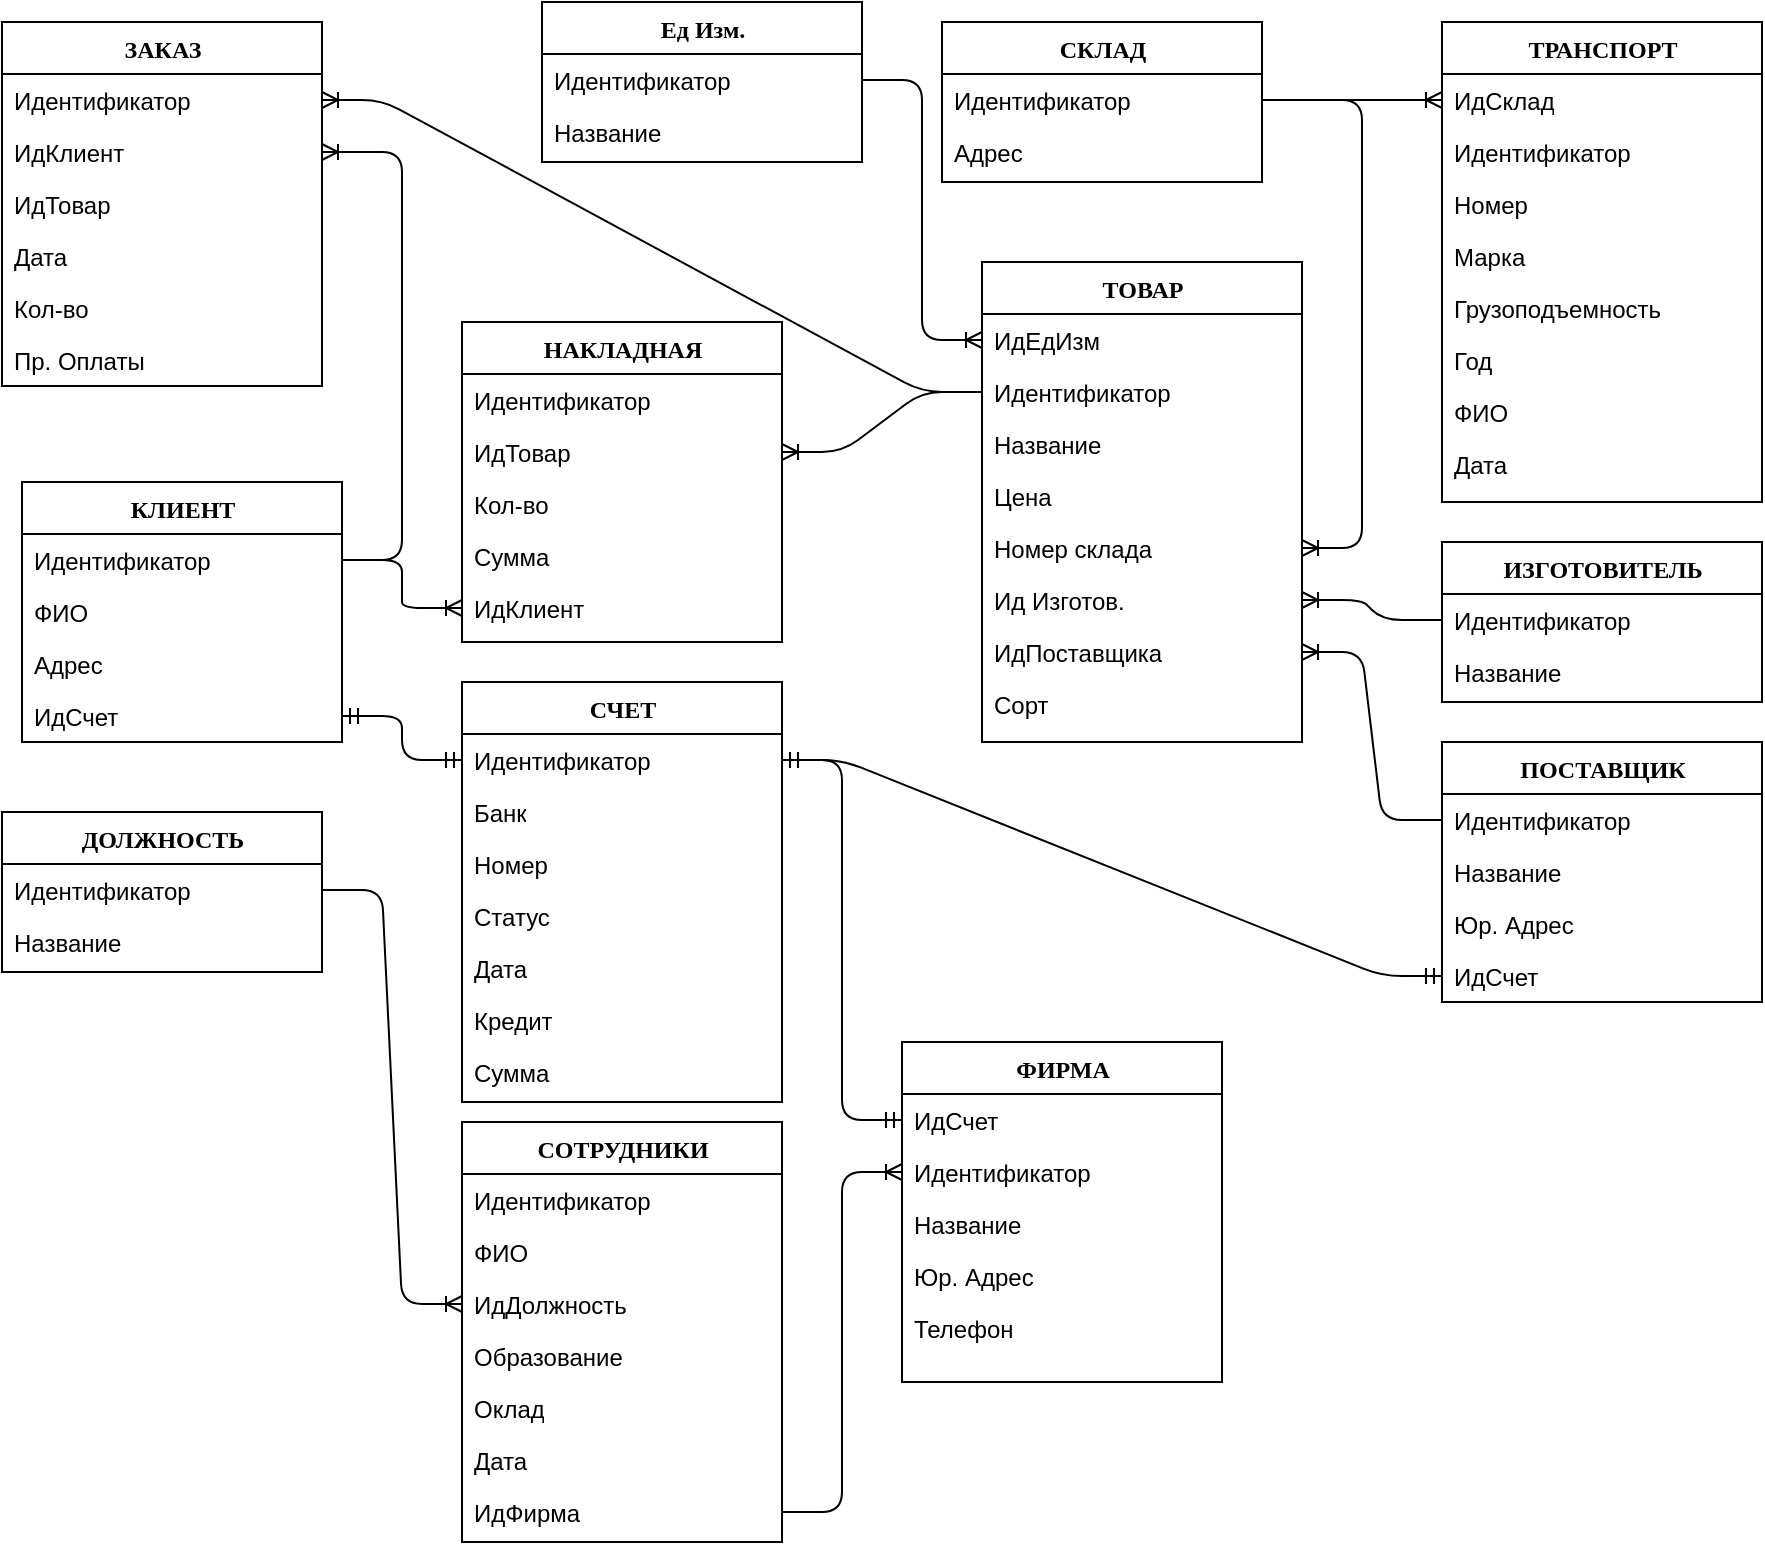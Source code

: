 <mxfile version="14.6.13" type="device"><diagram name="Page-1" id="6133507b-19e7-1e82-6fc7-422aa6c4b21f"><mxGraphModel dx="1086" dy="786" grid="1" gridSize="10" guides="1" tooltips="1" connect="1" arrows="1" fold="1" page="1" pageScale="1" pageWidth="1100" pageHeight="850" background="#ffffff" math="0" shadow="0"><root><mxCell id="0"/><mxCell id="1" parent="0"/><mxCell id="235556782a83e6d0-1" value="ТОВАР" style="swimlane;html=1;fontStyle=1;align=center;verticalAlign=top;childLayout=stackLayout;horizontal=1;startSize=26;horizontalStack=0;resizeParent=1;resizeLast=0;collapsible=1;marginBottom=0;swimlaneFillColor=#ffffff;rounded=0;shadow=0;comic=0;labelBackgroundColor=none;strokeWidth=1;fillColor=none;fontFamily=Verdana;fontSize=12" parent="1" vertex="1"><mxGeometry x="500" y="130" width="160" height="240" as="geometry"/></mxCell><mxCell id="235556782a83e6d0-5" value="ИдЕдИзм" style="text;html=1;strokeColor=none;fillColor=none;align=left;verticalAlign=top;spacingLeft=4;spacingRight=4;whiteSpace=wrap;overflow=hidden;rotatable=0;points=[[0,0.5],[1,0.5]];portConstraint=eastwest;" parent="235556782a83e6d0-1" vertex="1"><mxGeometry y="26" width="160" height="26" as="geometry"/></mxCell><mxCell id="235556782a83e6d0-2" value="Идентификатор" style="text;html=1;strokeColor=none;fillColor=none;align=left;verticalAlign=top;spacingLeft=4;spacingRight=4;whiteSpace=wrap;overflow=hidden;rotatable=0;points=[[0,0.5],[1,0.5]];portConstraint=eastwest;" parent="235556782a83e6d0-1" vertex="1"><mxGeometry y="52" width="160" height="26" as="geometry"/></mxCell><mxCell id="235556782a83e6d0-3" value="Название" style="text;html=1;strokeColor=none;fillColor=none;align=left;verticalAlign=top;spacingLeft=4;spacingRight=4;whiteSpace=wrap;overflow=hidden;rotatable=0;points=[[0,0.5],[1,0.5]];portConstraint=eastwest;" parent="235556782a83e6d0-1" vertex="1"><mxGeometry y="78" width="160" height="26" as="geometry"/></mxCell><mxCell id="qHujbb5-8GmgeVS9YUkr-20" value="Цена" style="text;html=1;strokeColor=none;fillColor=none;align=left;verticalAlign=top;spacingLeft=4;spacingRight=4;whiteSpace=wrap;overflow=hidden;rotatable=0;points=[[0,0.5],[1,0.5]];portConstraint=eastwest;" parent="235556782a83e6d0-1" vertex="1"><mxGeometry y="104" width="160" height="26" as="geometry"/></mxCell><mxCell id="qHujbb5-8GmgeVS9YUkr-17" value="Номер склада&lt;br&gt;" style="text;html=1;strokeColor=none;fillColor=none;align=left;verticalAlign=top;spacingLeft=4;spacingRight=4;whiteSpace=wrap;overflow=hidden;rotatable=0;points=[[0,0.5],[1,0.5]];portConstraint=eastwest;" parent="235556782a83e6d0-1" vertex="1"><mxGeometry y="130" width="160" height="26" as="geometry"/></mxCell><mxCell id="qHujbb5-8GmgeVS9YUkr-18" value="Ид Изготов." style="text;html=1;strokeColor=none;fillColor=none;align=left;verticalAlign=top;spacingLeft=4;spacingRight=4;whiteSpace=wrap;overflow=hidden;rotatable=0;points=[[0,0.5],[1,0.5]];portConstraint=eastwest;" parent="235556782a83e6d0-1" vertex="1"><mxGeometry y="156" width="160" height="26" as="geometry"/></mxCell><mxCell id="qHujbb5-8GmgeVS9YUkr-19" value="ИдПоставщика" style="text;html=1;strokeColor=none;fillColor=none;align=left;verticalAlign=top;spacingLeft=4;spacingRight=4;whiteSpace=wrap;overflow=hidden;rotatable=0;points=[[0,0.5],[1,0.5]];portConstraint=eastwest;" parent="235556782a83e6d0-1" vertex="1"><mxGeometry y="182" width="160" height="26" as="geometry"/></mxCell><mxCell id="qHujbb5-8GmgeVS9YUkr-16" value="Сорт" style="text;html=1;strokeColor=none;fillColor=none;align=left;verticalAlign=top;spacingLeft=4;spacingRight=4;whiteSpace=wrap;overflow=hidden;rotatable=0;points=[[0,0.5],[1,0.5]];portConstraint=eastwest;" parent="235556782a83e6d0-1" vertex="1"><mxGeometry y="208" width="160" height="26" as="geometry"/></mxCell><mxCell id="78961159f06e98e8-17" value="ЗАКАЗ" style="swimlane;html=1;fontStyle=1;align=center;verticalAlign=top;childLayout=stackLayout;horizontal=1;startSize=26;horizontalStack=0;resizeParent=1;resizeLast=0;collapsible=1;marginBottom=0;swimlaneFillColor=#ffffff;rounded=0;shadow=0;comic=0;labelBackgroundColor=none;strokeWidth=1;fillColor=none;fontFamily=Verdana;fontSize=12" parent="1" vertex="1"><mxGeometry x="10" y="10" width="160" height="182" as="geometry"/></mxCell><mxCell id="78961159f06e98e8-23" value="Идентификатор" style="text;html=1;strokeColor=none;fillColor=none;align=left;verticalAlign=top;spacingLeft=4;spacingRight=4;whiteSpace=wrap;overflow=hidden;rotatable=0;points=[[0,0.5],[1,0.5]];portConstraint=eastwest;" parent="78961159f06e98e8-17" vertex="1"><mxGeometry y="26" width="160" height="26" as="geometry"/></mxCell><mxCell id="78961159f06e98e8-24" value="ИдКлиент" style="text;html=1;strokeColor=none;fillColor=none;align=left;verticalAlign=top;spacingLeft=4;spacingRight=4;whiteSpace=wrap;overflow=hidden;rotatable=0;points=[[0,0.5],[1,0.5]];portConstraint=eastwest;" parent="78961159f06e98e8-17" vertex="1"><mxGeometry y="52" width="160" height="26" as="geometry"/></mxCell><mxCell id="qHujbb5-8GmgeVS9YUkr-2" value="ИдТовар" style="text;html=1;strokeColor=none;fillColor=none;align=left;verticalAlign=top;spacingLeft=4;spacingRight=4;whiteSpace=wrap;overflow=hidden;rotatable=0;points=[[0,0.5],[1,0.5]];portConstraint=eastwest;" parent="78961159f06e98e8-17" vertex="1"><mxGeometry y="78" width="160" height="26" as="geometry"/></mxCell><mxCell id="qHujbb5-8GmgeVS9YUkr-6" value="Дата" style="text;html=1;strokeColor=none;fillColor=none;align=left;verticalAlign=top;spacingLeft=4;spacingRight=4;whiteSpace=wrap;overflow=hidden;rotatable=0;points=[[0,0.5],[1,0.5]];portConstraint=eastwest;" parent="78961159f06e98e8-17" vertex="1"><mxGeometry y="104" width="160" height="26" as="geometry"/></mxCell><mxCell id="qHujbb5-8GmgeVS9YUkr-5" value="Кол-во" style="text;html=1;strokeColor=none;fillColor=none;align=left;verticalAlign=top;spacingLeft=4;spacingRight=4;whiteSpace=wrap;overflow=hidden;rotatable=0;points=[[0,0.5],[1,0.5]];portConstraint=eastwest;" parent="78961159f06e98e8-17" vertex="1"><mxGeometry y="130" width="160" height="26" as="geometry"/></mxCell><mxCell id="qHujbb5-8GmgeVS9YUkr-4" value="Пр. Оплаты" style="text;html=1;strokeColor=none;fillColor=none;align=left;verticalAlign=top;spacingLeft=4;spacingRight=4;whiteSpace=wrap;overflow=hidden;rotatable=0;points=[[0,0.5],[1,0.5]];portConstraint=eastwest;" parent="78961159f06e98e8-17" vertex="1"><mxGeometry y="156" width="160" height="26" as="geometry"/></mxCell><mxCell id="78961159f06e98e8-43" value="Ед Изм." style="swimlane;html=1;fontStyle=1;align=center;verticalAlign=top;childLayout=stackLayout;horizontal=1;startSize=26;horizontalStack=0;resizeParent=1;resizeLast=0;collapsible=1;marginBottom=0;swimlaneFillColor=#ffffff;rounded=0;shadow=0;comic=0;labelBackgroundColor=none;strokeWidth=1;fillColor=none;fontFamily=Verdana;fontSize=12" parent="1" vertex="1"><mxGeometry x="280" width="160" height="80" as="geometry"/></mxCell><mxCell id="78961159f06e98e8-44" value="Идентификатор" style="text;html=1;strokeColor=none;fillColor=none;align=left;verticalAlign=top;spacingLeft=4;spacingRight=4;whiteSpace=wrap;overflow=hidden;rotatable=0;points=[[0,0.5],[1,0.5]];portConstraint=eastwest;" parent="78961159f06e98e8-43" vertex="1"><mxGeometry y="26" width="160" height="26" as="geometry"/></mxCell><mxCell id="78961159f06e98e8-45" value="Название&lt;br&gt;" style="text;html=1;strokeColor=none;fillColor=none;align=left;verticalAlign=top;spacingLeft=4;spacingRight=4;whiteSpace=wrap;overflow=hidden;rotatable=0;points=[[0,0.5],[1,0.5]];portConstraint=eastwest;" parent="78961159f06e98e8-43" vertex="1"><mxGeometry y="52" width="160" height="26" as="geometry"/></mxCell><mxCell id="78961159f06e98e8-82" value="ТРАНСПОРТ" style="swimlane;html=1;fontStyle=1;align=center;verticalAlign=top;childLayout=stackLayout;horizontal=1;startSize=26;horizontalStack=0;resizeParent=1;resizeLast=0;collapsible=1;marginBottom=0;swimlaneFillColor=#ffffff;rounded=0;shadow=0;comic=0;labelBackgroundColor=none;strokeWidth=1;fillColor=none;fontFamily=Verdana;fontSize=12" parent="1" vertex="1"><mxGeometry x="730" y="10" width="160" height="240" as="geometry"/></mxCell><mxCell id="qHujbb5-8GmgeVS9YUkr-15" value="ИдСклад" style="text;html=1;strokeColor=none;fillColor=none;align=left;verticalAlign=top;spacingLeft=4;spacingRight=4;whiteSpace=wrap;overflow=hidden;rotatable=0;points=[[0,0.5],[1,0.5]];portConstraint=eastwest;" parent="78961159f06e98e8-82" vertex="1"><mxGeometry y="26" width="160" height="26" as="geometry"/></mxCell><mxCell id="78961159f06e98e8-84" value="Идентификатор" style="text;html=1;strokeColor=none;fillColor=none;align=left;verticalAlign=top;spacingLeft=4;spacingRight=4;whiteSpace=wrap;overflow=hidden;rotatable=0;points=[[0,0.5],[1,0.5]];portConstraint=eastwest;" parent="78961159f06e98e8-82" vertex="1"><mxGeometry y="52" width="160" height="26" as="geometry"/></mxCell><mxCell id="78961159f06e98e8-89" value="Номер" style="text;html=1;strokeColor=none;fillColor=none;align=left;verticalAlign=top;spacingLeft=4;spacingRight=4;whiteSpace=wrap;overflow=hidden;rotatable=0;points=[[0,0.5],[1,0.5]];portConstraint=eastwest;" parent="78961159f06e98e8-82" vertex="1"><mxGeometry y="78" width="160" height="26" as="geometry"/></mxCell><mxCell id="qHujbb5-8GmgeVS9YUkr-10" value="Марка" style="text;html=1;strokeColor=none;fillColor=none;align=left;verticalAlign=top;spacingLeft=4;spacingRight=4;whiteSpace=wrap;overflow=hidden;rotatable=0;points=[[0,0.5],[1,0.5]];portConstraint=eastwest;" parent="78961159f06e98e8-82" vertex="1"><mxGeometry y="104" width="160" height="26" as="geometry"/></mxCell><mxCell id="qHujbb5-8GmgeVS9YUkr-11" value="Грузоподъемность" style="text;html=1;strokeColor=none;fillColor=none;align=left;verticalAlign=top;spacingLeft=4;spacingRight=4;whiteSpace=wrap;overflow=hidden;rotatable=0;points=[[0,0.5],[1,0.5]];portConstraint=eastwest;" parent="78961159f06e98e8-82" vertex="1"><mxGeometry y="130" width="160" height="26" as="geometry"/></mxCell><mxCell id="qHujbb5-8GmgeVS9YUkr-14" value="Год" style="text;html=1;strokeColor=none;fillColor=none;align=left;verticalAlign=top;spacingLeft=4;spacingRight=4;whiteSpace=wrap;overflow=hidden;rotatable=0;points=[[0,0.5],[1,0.5]];portConstraint=eastwest;" parent="78961159f06e98e8-82" vertex="1"><mxGeometry y="156" width="160" height="26" as="geometry"/></mxCell><mxCell id="qHujbb5-8GmgeVS9YUkr-12" value="ФИО" style="text;html=1;strokeColor=none;fillColor=none;align=left;verticalAlign=top;spacingLeft=4;spacingRight=4;whiteSpace=wrap;overflow=hidden;rotatable=0;points=[[0,0.5],[1,0.5]];portConstraint=eastwest;" parent="78961159f06e98e8-82" vertex="1"><mxGeometry y="182" width="160" height="26" as="geometry"/></mxCell><mxCell id="qHujbb5-8GmgeVS9YUkr-13" value="Дата" style="text;html=1;strokeColor=none;fillColor=none;align=left;verticalAlign=top;spacingLeft=4;spacingRight=4;whiteSpace=wrap;overflow=hidden;rotatable=0;points=[[0,0.5],[1,0.5]];portConstraint=eastwest;" parent="78961159f06e98e8-82" vertex="1"><mxGeometry y="208" width="160" height="26" as="geometry"/></mxCell><mxCell id="qHujbb5-8GmgeVS9YUkr-7" value="СКЛАД" style="swimlane;html=1;fontStyle=1;align=center;verticalAlign=top;childLayout=stackLayout;horizontal=1;startSize=26;horizontalStack=0;resizeParent=1;resizeLast=0;collapsible=1;marginBottom=0;swimlaneFillColor=#ffffff;rounded=0;shadow=0;comic=0;labelBackgroundColor=none;strokeWidth=1;fillColor=none;fontFamily=Verdana;fontSize=12" parent="1" vertex="1"><mxGeometry x="480" y="10" width="160" height="80" as="geometry"/></mxCell><mxCell id="qHujbb5-8GmgeVS9YUkr-8" value="Идентификатор" style="text;html=1;strokeColor=none;fillColor=none;align=left;verticalAlign=top;spacingLeft=4;spacingRight=4;whiteSpace=wrap;overflow=hidden;rotatable=0;points=[[0,0.5],[1,0.5]];portConstraint=eastwest;" parent="qHujbb5-8GmgeVS9YUkr-7" vertex="1"><mxGeometry y="26" width="160" height="26" as="geometry"/></mxCell><mxCell id="qHujbb5-8GmgeVS9YUkr-9" value="Адрес" style="text;html=1;strokeColor=none;fillColor=none;align=left;verticalAlign=top;spacingLeft=4;spacingRight=4;whiteSpace=wrap;overflow=hidden;rotatable=0;points=[[0,0.5],[1,0.5]];portConstraint=eastwest;" parent="qHujbb5-8GmgeVS9YUkr-7" vertex="1"><mxGeometry y="52" width="160" height="26" as="geometry"/></mxCell><mxCell id="qHujbb5-8GmgeVS9YUkr-23" value="" style="edgeStyle=entityRelationEdgeStyle;fontSize=12;html=1;endArrow=ERoneToMany;" parent="1" source="78961159f06e98e8-44" target="235556782a83e6d0-5" edge="1"><mxGeometry width="100" height="100" relative="1" as="geometry"><mxPoint x="500" y="290" as="sourcePoint"/><mxPoint x="600" y="190" as="targetPoint"/></mxGeometry></mxCell><mxCell id="qHujbb5-8GmgeVS9YUkr-24" value="" style="edgeStyle=entityRelationEdgeStyle;fontSize=12;html=1;endArrow=ERoneToMany;" parent="1" source="qHujbb5-8GmgeVS9YUkr-8" target="qHujbb5-8GmgeVS9YUkr-15" edge="1"><mxGeometry width="100" height="100" relative="1" as="geometry"><mxPoint x="620" y="140" as="sourcePoint"/><mxPoint x="670" y="322" as="targetPoint"/></mxGeometry></mxCell><mxCell id="qHujbb5-8GmgeVS9YUkr-25" value="" style="edgeStyle=entityRelationEdgeStyle;fontSize=12;html=1;endArrow=ERoneToMany;" parent="1" source="qHujbb5-8GmgeVS9YUkr-8" target="qHujbb5-8GmgeVS9YUkr-17" edge="1"><mxGeometry width="100" height="100" relative="1" as="geometry"><mxPoint x="410" y="59" as="sourcePoint"/><mxPoint x="460" y="241" as="targetPoint"/></mxGeometry></mxCell><mxCell id="qHujbb5-8GmgeVS9YUkr-27" value="НАКЛАДНАЯ" style="swimlane;html=1;fontStyle=1;align=center;verticalAlign=top;childLayout=stackLayout;horizontal=1;startSize=26;horizontalStack=0;resizeParent=1;resizeLast=0;collapsible=1;marginBottom=0;swimlaneFillColor=#ffffff;rounded=0;shadow=0;comic=0;labelBackgroundColor=none;strokeWidth=1;fillColor=none;fontFamily=Verdana;fontSize=12" parent="1" vertex="1"><mxGeometry x="240" y="160" width="160" height="160" as="geometry"/></mxCell><mxCell id="qHujbb5-8GmgeVS9YUkr-28" value="Идентификатор" style="text;html=1;strokeColor=none;fillColor=none;align=left;verticalAlign=top;spacingLeft=4;spacingRight=4;whiteSpace=wrap;overflow=hidden;rotatable=0;points=[[0,0.5],[1,0.5]];portConstraint=eastwest;" parent="qHujbb5-8GmgeVS9YUkr-27" vertex="1"><mxGeometry y="26" width="160" height="26" as="geometry"/></mxCell><mxCell id="qHujbb5-8GmgeVS9YUkr-29" value="ИдТовар" style="text;html=1;strokeColor=none;fillColor=none;align=left;verticalAlign=top;spacingLeft=4;spacingRight=4;whiteSpace=wrap;overflow=hidden;rotatable=0;points=[[0,0.5],[1,0.5]];portConstraint=eastwest;" parent="qHujbb5-8GmgeVS9YUkr-27" vertex="1"><mxGeometry y="52" width="160" height="26" as="geometry"/></mxCell><mxCell id="qHujbb5-8GmgeVS9YUkr-30" value="Кол-во" style="text;html=1;strokeColor=none;fillColor=none;align=left;verticalAlign=top;spacingLeft=4;spacingRight=4;whiteSpace=wrap;overflow=hidden;rotatable=0;points=[[0,0.5],[1,0.5]];portConstraint=eastwest;" parent="qHujbb5-8GmgeVS9YUkr-27" vertex="1"><mxGeometry y="78" width="160" height="26" as="geometry"/></mxCell><mxCell id="qHujbb5-8GmgeVS9YUkr-31" value="Сумма" style="text;html=1;strokeColor=none;fillColor=none;align=left;verticalAlign=top;spacingLeft=4;spacingRight=4;whiteSpace=wrap;overflow=hidden;rotatable=0;points=[[0,0.5],[1,0.5]];portConstraint=eastwest;" parent="qHujbb5-8GmgeVS9YUkr-27" vertex="1"><mxGeometry y="104" width="160" height="26" as="geometry"/></mxCell><mxCell id="qHujbb5-8GmgeVS9YUkr-32" value="ИдКлиент" style="text;html=1;strokeColor=none;fillColor=none;align=left;verticalAlign=top;spacingLeft=4;spacingRight=4;whiteSpace=wrap;overflow=hidden;rotatable=0;points=[[0,0.5],[1,0.5]];portConstraint=eastwest;" parent="qHujbb5-8GmgeVS9YUkr-27" vertex="1"><mxGeometry y="130" width="160" height="26" as="geometry"/></mxCell><mxCell id="qHujbb5-8GmgeVS9YUkr-34" value="КЛИЕНТ" style="swimlane;html=1;fontStyle=1;align=center;verticalAlign=top;childLayout=stackLayout;horizontal=1;startSize=26;horizontalStack=0;resizeParent=1;resizeLast=0;collapsible=1;marginBottom=0;swimlaneFillColor=#ffffff;rounded=0;shadow=0;comic=0;labelBackgroundColor=none;strokeWidth=1;fillColor=none;fontFamily=Verdana;fontSize=12" parent="1" vertex="1"><mxGeometry x="20" y="240" width="160" height="130" as="geometry"/></mxCell><mxCell id="qHujbb5-8GmgeVS9YUkr-35" value="Идентификатор" style="text;html=1;strokeColor=none;fillColor=none;align=left;verticalAlign=top;spacingLeft=4;spacingRight=4;whiteSpace=wrap;overflow=hidden;rotatable=0;points=[[0,0.5],[1,0.5]];portConstraint=eastwest;" parent="qHujbb5-8GmgeVS9YUkr-34" vertex="1"><mxGeometry y="26" width="160" height="26" as="geometry"/></mxCell><mxCell id="qHujbb5-8GmgeVS9YUkr-36" value="ФИО" style="text;html=1;strokeColor=none;fillColor=none;align=left;verticalAlign=top;spacingLeft=4;spacingRight=4;whiteSpace=wrap;overflow=hidden;rotatable=0;points=[[0,0.5],[1,0.5]];portConstraint=eastwest;" parent="qHujbb5-8GmgeVS9YUkr-34" vertex="1"><mxGeometry y="52" width="160" height="26" as="geometry"/></mxCell><mxCell id="qHujbb5-8GmgeVS9YUkr-37" value="Адрес" style="text;html=1;strokeColor=none;fillColor=none;align=left;verticalAlign=top;spacingLeft=4;spacingRight=4;whiteSpace=wrap;overflow=hidden;rotatable=0;points=[[0,0.5],[1,0.5]];portConstraint=eastwest;" parent="qHujbb5-8GmgeVS9YUkr-34" vertex="1"><mxGeometry y="78" width="160" height="26" as="geometry"/></mxCell><mxCell id="qHujbb5-8GmgeVS9YUkr-38" value="ИдСчет" style="text;html=1;strokeColor=none;fillColor=none;align=left;verticalAlign=top;spacingLeft=4;spacingRight=4;whiteSpace=wrap;overflow=hidden;rotatable=0;points=[[0,0.5],[1,0.5]];portConstraint=eastwest;" parent="qHujbb5-8GmgeVS9YUkr-34" vertex="1"><mxGeometry y="104" width="160" height="26" as="geometry"/></mxCell><mxCell id="qHujbb5-8GmgeVS9YUkr-40" value="" style="edgeStyle=entityRelationEdgeStyle;fontSize=12;html=1;endArrow=ERoneToMany;" parent="1" source="235556782a83e6d0-2" target="78961159f06e98e8-23" edge="1"><mxGeometry width="100" height="100" relative="1" as="geometry"><mxPoint x="220" y="430" as="sourcePoint"/><mxPoint x="370" y="240" as="targetPoint"/></mxGeometry></mxCell><mxCell id="qHujbb5-8GmgeVS9YUkr-41" value="" style="edgeStyle=entityRelationEdgeStyle;fontSize=12;html=1;endArrow=ERoneToMany;" parent="1" source="qHujbb5-8GmgeVS9YUkr-35" target="78961159f06e98e8-24" edge="1"><mxGeometry width="100" height="100" relative="1" as="geometry"><mxPoint x="300" y="413" as="sourcePoint"/><mxPoint x="360" y="120" as="targetPoint"/></mxGeometry></mxCell><mxCell id="qHujbb5-8GmgeVS9YUkr-42" value="" style="edgeStyle=entityRelationEdgeStyle;fontSize=12;html=1;endArrow=ERoneToMany;" parent="1" source="235556782a83e6d0-2" target="qHujbb5-8GmgeVS9YUkr-29" edge="1"><mxGeometry width="100" height="100" relative="1" as="geometry"><mxPoint x="310" y="474" as="sourcePoint"/><mxPoint x="320" y="170" as="targetPoint"/></mxGeometry></mxCell><mxCell id="qHujbb5-8GmgeVS9YUkr-43" value="" style="edgeStyle=entityRelationEdgeStyle;fontSize=12;html=1;endArrow=ERoneToMany;" parent="1" source="qHujbb5-8GmgeVS9YUkr-35" target="qHujbb5-8GmgeVS9YUkr-32" edge="1"><mxGeometry width="100" height="100" relative="1" as="geometry"><mxPoint x="170" y="390" as="sourcePoint"/><mxPoint x="290" y="531" as="targetPoint"/></mxGeometry></mxCell><mxCell id="qHujbb5-8GmgeVS9YUkr-44" value="ИЗГОТОВИТЕЛЬ" style="swimlane;html=1;fontStyle=1;align=center;verticalAlign=top;childLayout=stackLayout;horizontal=1;startSize=26;horizontalStack=0;resizeParent=1;resizeLast=0;collapsible=1;marginBottom=0;swimlaneFillColor=#ffffff;rounded=0;shadow=0;comic=0;labelBackgroundColor=none;strokeWidth=1;fillColor=none;fontFamily=Verdana;fontSize=12" parent="1" vertex="1"><mxGeometry x="730" y="270" width="160" height="80" as="geometry"/></mxCell><mxCell id="qHujbb5-8GmgeVS9YUkr-45" value="Идентификатор" style="text;html=1;strokeColor=none;fillColor=none;align=left;verticalAlign=top;spacingLeft=4;spacingRight=4;whiteSpace=wrap;overflow=hidden;rotatable=0;points=[[0,0.5],[1,0.5]];portConstraint=eastwest;" parent="qHujbb5-8GmgeVS9YUkr-44" vertex="1"><mxGeometry y="26" width="160" height="26" as="geometry"/></mxCell><mxCell id="qHujbb5-8GmgeVS9YUkr-46" value="Название" style="text;html=1;strokeColor=none;fillColor=none;align=left;verticalAlign=top;spacingLeft=4;spacingRight=4;whiteSpace=wrap;overflow=hidden;rotatable=0;points=[[0,0.5],[1,0.5]];portConstraint=eastwest;" parent="qHujbb5-8GmgeVS9YUkr-44" vertex="1"><mxGeometry y="52" width="160" height="26" as="geometry"/></mxCell><mxCell id="qHujbb5-8GmgeVS9YUkr-47" value="" style="edgeStyle=entityRelationEdgeStyle;fontSize=12;html=1;endArrow=ERoneToMany;" parent="1" source="qHujbb5-8GmgeVS9YUkr-45" target="qHujbb5-8GmgeVS9YUkr-18" edge="1"><mxGeometry width="100" height="100" relative="1" as="geometry"><mxPoint x="490" y="234" as="sourcePoint"/><mxPoint x="410" y="315" as="targetPoint"/></mxGeometry></mxCell><mxCell id="qHujbb5-8GmgeVS9YUkr-48" value="СЧЕТ" style="swimlane;html=1;fontStyle=1;align=center;verticalAlign=top;childLayout=stackLayout;horizontal=1;startSize=26;horizontalStack=0;resizeParent=1;resizeLast=0;collapsible=1;marginBottom=0;swimlaneFillColor=#ffffff;rounded=0;shadow=0;comic=0;labelBackgroundColor=none;strokeWidth=1;fillColor=none;fontFamily=Verdana;fontSize=12" parent="1" vertex="1"><mxGeometry x="240" y="340" width="160" height="210" as="geometry"/></mxCell><mxCell id="qHujbb5-8GmgeVS9YUkr-49" value="Идентификатор" style="text;html=1;strokeColor=none;fillColor=none;align=left;verticalAlign=top;spacingLeft=4;spacingRight=4;whiteSpace=wrap;overflow=hidden;rotatable=0;points=[[0,0.5],[1,0.5]];portConstraint=eastwest;" parent="qHujbb5-8GmgeVS9YUkr-48" vertex="1"><mxGeometry y="26" width="160" height="26" as="geometry"/></mxCell><mxCell id="qHujbb5-8GmgeVS9YUkr-50" value="Банк" style="text;html=1;strokeColor=none;fillColor=none;align=left;verticalAlign=top;spacingLeft=4;spacingRight=4;whiteSpace=wrap;overflow=hidden;rotatable=0;points=[[0,0.5],[1,0.5]];portConstraint=eastwest;" parent="qHujbb5-8GmgeVS9YUkr-48" vertex="1"><mxGeometry y="52" width="160" height="26" as="geometry"/></mxCell><mxCell id="qHujbb5-8GmgeVS9YUkr-51" value="Номер" style="text;html=1;strokeColor=none;fillColor=none;align=left;verticalAlign=top;spacingLeft=4;spacingRight=4;whiteSpace=wrap;overflow=hidden;rotatable=0;points=[[0,0.5],[1,0.5]];portConstraint=eastwest;" parent="qHujbb5-8GmgeVS9YUkr-48" vertex="1"><mxGeometry y="78" width="160" height="26" as="geometry"/></mxCell><mxCell id="qHujbb5-8GmgeVS9YUkr-52" value="Статус" style="text;html=1;strokeColor=none;fillColor=none;align=left;verticalAlign=top;spacingLeft=4;spacingRight=4;whiteSpace=wrap;overflow=hidden;rotatable=0;points=[[0,0.5],[1,0.5]];portConstraint=eastwest;" parent="qHujbb5-8GmgeVS9YUkr-48" vertex="1"><mxGeometry y="104" width="160" height="26" as="geometry"/></mxCell><mxCell id="qHujbb5-8GmgeVS9YUkr-53" value="Дата" style="text;html=1;strokeColor=none;fillColor=none;align=left;verticalAlign=top;spacingLeft=4;spacingRight=4;whiteSpace=wrap;overflow=hidden;rotatable=0;points=[[0,0.5],[1,0.5]];portConstraint=eastwest;" parent="qHujbb5-8GmgeVS9YUkr-48" vertex="1"><mxGeometry y="130" width="160" height="26" as="geometry"/></mxCell><mxCell id="qHujbb5-8GmgeVS9YUkr-54" value="Кредит" style="text;html=1;strokeColor=none;fillColor=none;align=left;verticalAlign=top;spacingLeft=4;spacingRight=4;whiteSpace=wrap;overflow=hidden;rotatable=0;points=[[0,0.5],[1,0.5]];portConstraint=eastwest;" parent="qHujbb5-8GmgeVS9YUkr-48" vertex="1"><mxGeometry y="156" width="160" height="26" as="geometry"/></mxCell><mxCell id="qHujbb5-8GmgeVS9YUkr-55" value="Сумма" style="text;html=1;strokeColor=none;fillColor=none;align=left;verticalAlign=top;spacingLeft=4;spacingRight=4;whiteSpace=wrap;overflow=hidden;rotatable=0;points=[[0,0.5],[1,0.5]];portConstraint=eastwest;" parent="qHujbb5-8GmgeVS9YUkr-48" vertex="1"><mxGeometry y="182" width="160" height="26" as="geometry"/></mxCell><mxCell id="qHujbb5-8GmgeVS9YUkr-58" value="ПОСТАВЩИК" style="swimlane;html=1;fontStyle=1;align=center;verticalAlign=top;childLayout=stackLayout;horizontal=1;startSize=26;horizontalStack=0;resizeParent=1;resizeLast=0;collapsible=1;marginBottom=0;swimlaneFillColor=#ffffff;rounded=0;shadow=0;comic=0;labelBackgroundColor=none;strokeWidth=1;fillColor=none;fontFamily=Verdana;fontSize=12" parent="1" vertex="1"><mxGeometry x="730" y="370" width="160" height="130" as="geometry"/></mxCell><mxCell id="qHujbb5-8GmgeVS9YUkr-59" value="Идентификатор" style="text;html=1;strokeColor=none;fillColor=none;align=left;verticalAlign=top;spacingLeft=4;spacingRight=4;whiteSpace=wrap;overflow=hidden;rotatable=0;points=[[0,0.5],[1,0.5]];portConstraint=eastwest;" parent="qHujbb5-8GmgeVS9YUkr-58" vertex="1"><mxGeometry y="26" width="160" height="26" as="geometry"/></mxCell><mxCell id="qHujbb5-8GmgeVS9YUkr-60" value="Название" style="text;html=1;strokeColor=none;fillColor=none;align=left;verticalAlign=top;spacingLeft=4;spacingRight=4;whiteSpace=wrap;overflow=hidden;rotatable=0;points=[[0,0.5],[1,0.5]];portConstraint=eastwest;" parent="qHujbb5-8GmgeVS9YUkr-58" vertex="1"><mxGeometry y="52" width="160" height="26" as="geometry"/></mxCell><mxCell id="qHujbb5-8GmgeVS9YUkr-61" value="Юр. Адрес" style="text;html=1;strokeColor=none;fillColor=none;align=left;verticalAlign=top;spacingLeft=4;spacingRight=4;whiteSpace=wrap;overflow=hidden;rotatable=0;points=[[0,0.5],[1,0.5]];portConstraint=eastwest;" parent="qHujbb5-8GmgeVS9YUkr-58" vertex="1"><mxGeometry y="78" width="160" height="26" as="geometry"/></mxCell><mxCell id="qHujbb5-8GmgeVS9YUkr-62" value="ИдСчет" style="text;html=1;strokeColor=none;fillColor=none;align=left;verticalAlign=top;spacingLeft=4;spacingRight=4;whiteSpace=wrap;overflow=hidden;rotatable=0;points=[[0,0.5],[1,0.5]];portConstraint=eastwest;" parent="qHujbb5-8GmgeVS9YUkr-58" vertex="1"><mxGeometry y="104" width="160" height="26" as="geometry"/></mxCell><mxCell id="qHujbb5-8GmgeVS9YUkr-64" value="" style="edgeStyle=entityRelationEdgeStyle;fontSize=12;html=1;endArrow=ERoneToMany;" parent="1" source="qHujbb5-8GmgeVS9YUkr-59" target="qHujbb5-8GmgeVS9YUkr-19" edge="1"><mxGeometry width="100" height="100" relative="1" as="geometry"><mxPoint x="490" y="234" as="sourcePoint"/><mxPoint x="410" y="315" as="targetPoint"/></mxGeometry></mxCell><mxCell id="qHujbb5-8GmgeVS9YUkr-65" value="" style="edgeStyle=entityRelationEdgeStyle;fontSize=12;html=1;endArrow=ERoneToMany;" parent="1" source="qHujbb5-8GmgeVS9YUkr-83" target="qHujbb5-8GmgeVS9YUkr-74" edge="1"><mxGeometry width="100" height="100" relative="1" as="geometry"><mxPoint x="180" y="609" as="sourcePoint"/><mxPoint x="100" y="690" as="targetPoint"/></mxGeometry></mxCell><mxCell id="qHujbb5-8GmgeVS9YUkr-66" value="" style="edgeStyle=entityRelationEdgeStyle;fontSize=12;html=1;endArrow=ERmandOne;startArrow=ERmandOne;" parent="1" source="qHujbb5-8GmgeVS9YUkr-49" target="qHujbb5-8GmgeVS9YUkr-38" edge="1"><mxGeometry width="100" height="100" relative="1" as="geometry"><mxPoint x="500" y="530" as="sourcePoint"/><mxPoint x="600" y="430" as="targetPoint"/></mxGeometry></mxCell><mxCell id="qHujbb5-8GmgeVS9YUkr-67" value="" style="edgeStyle=entityRelationEdgeStyle;fontSize=12;html=1;endArrow=ERoneToMany;" parent="1" source="qHujbb5-8GmgeVS9YUkr-86" target="qHujbb5-8GmgeVS9YUkr-79" edge="1"><mxGeometry width="100" height="100" relative="1" as="geometry"><mxPoint x="150" y="490" as="sourcePoint"/><mxPoint x="70" y="571" as="targetPoint"/></mxGeometry></mxCell><mxCell id="qHujbb5-8GmgeVS9YUkr-68" value="" style="edgeStyle=entityRelationEdgeStyle;fontSize=12;html=1;endArrow=ERmandOne;startArrow=ERmandOne;" parent="1" source="qHujbb5-8GmgeVS9YUkr-49" target="qHujbb5-8GmgeVS9YUkr-62" edge="1"><mxGeometry width="100" height="100" relative="1" as="geometry"><mxPoint x="810" y="652" as="sourcePoint"/><mxPoint x="630" y="620" as="targetPoint"/></mxGeometry></mxCell><mxCell id="qHujbb5-8GmgeVS9YUkr-69" value="ФИРМА" style="swimlane;html=1;fontStyle=1;align=center;verticalAlign=top;childLayout=stackLayout;horizontal=1;startSize=26;horizontalStack=0;resizeParent=1;resizeLast=0;collapsible=1;marginBottom=0;swimlaneFillColor=#ffffff;rounded=0;shadow=0;comic=0;labelBackgroundColor=none;strokeWidth=1;fillColor=none;fontFamily=Verdana;fontSize=12" parent="1" vertex="1"><mxGeometry x="460" y="520" width="160" height="170" as="geometry"/></mxCell><mxCell id="qHujbb5-8GmgeVS9YUkr-73" value="ИдСчет" style="text;html=1;strokeColor=none;fillColor=none;align=left;verticalAlign=top;spacingLeft=4;spacingRight=4;whiteSpace=wrap;overflow=hidden;rotatable=0;points=[[0,0.5],[1,0.5]];portConstraint=eastwest;" parent="qHujbb5-8GmgeVS9YUkr-69" vertex="1"><mxGeometry y="26" width="160" height="26" as="geometry"/></mxCell><mxCell id="qHujbb5-8GmgeVS9YUkr-74" value="Идентификатор" style="text;html=1;strokeColor=none;fillColor=none;align=left;verticalAlign=top;spacingLeft=4;spacingRight=4;whiteSpace=wrap;overflow=hidden;rotatable=0;points=[[0,0.5],[1,0.5]];portConstraint=eastwest;" parent="qHujbb5-8GmgeVS9YUkr-69" vertex="1"><mxGeometry y="52" width="160" height="26" as="geometry"/></mxCell><mxCell id="qHujbb5-8GmgeVS9YUkr-70" value="Название" style="text;html=1;strokeColor=none;fillColor=none;align=left;verticalAlign=top;spacingLeft=4;spacingRight=4;whiteSpace=wrap;overflow=hidden;rotatable=0;points=[[0,0.5],[1,0.5]];portConstraint=eastwest;" parent="qHujbb5-8GmgeVS9YUkr-69" vertex="1"><mxGeometry y="78" width="160" height="26" as="geometry"/></mxCell><mxCell id="qHujbb5-8GmgeVS9YUkr-71" value="Юр. Адрес" style="text;html=1;strokeColor=none;fillColor=none;align=left;verticalAlign=top;spacingLeft=4;spacingRight=4;whiteSpace=wrap;overflow=hidden;rotatable=0;points=[[0,0.5],[1,0.5]];portConstraint=eastwest;" parent="qHujbb5-8GmgeVS9YUkr-69" vertex="1"><mxGeometry y="104" width="160" height="26" as="geometry"/></mxCell><mxCell id="qHujbb5-8GmgeVS9YUkr-72" value="Телефон" style="text;html=1;strokeColor=none;fillColor=none;align=left;verticalAlign=top;spacingLeft=4;spacingRight=4;whiteSpace=wrap;overflow=hidden;rotatable=0;points=[[0,0.5],[1,0.5]];portConstraint=eastwest;" parent="qHujbb5-8GmgeVS9YUkr-69" vertex="1"><mxGeometry y="130" width="160" height="26" as="geometry"/></mxCell><mxCell id="qHujbb5-8GmgeVS9YUkr-75" value="" style="edgeStyle=entityRelationEdgeStyle;fontSize=12;html=1;endArrow=ERmandOne;startArrow=ERmandOne;" parent="1" source="qHujbb5-8GmgeVS9YUkr-49" target="qHujbb5-8GmgeVS9YUkr-73" edge="1"><mxGeometry width="100" height="100" relative="1" as="geometry"><mxPoint x="520" y="509" as="sourcePoint"/><mxPoint x="740" y="497" as="targetPoint"/></mxGeometry></mxCell><mxCell id="qHujbb5-8GmgeVS9YUkr-76" value="СОТРУДНИКИ" style="swimlane;html=1;fontStyle=1;align=center;verticalAlign=top;childLayout=stackLayout;horizontal=1;startSize=26;horizontalStack=0;resizeParent=1;resizeLast=0;collapsible=1;marginBottom=0;swimlaneFillColor=#ffffff;rounded=0;shadow=0;comic=0;labelBackgroundColor=none;strokeWidth=1;fillColor=none;fontFamily=Verdana;fontSize=12" parent="1" vertex="1"><mxGeometry x="240" y="560" width="160" height="210" as="geometry"/></mxCell><mxCell id="qHujbb5-8GmgeVS9YUkr-77" value="Идентификатор" style="text;html=1;strokeColor=none;fillColor=none;align=left;verticalAlign=top;spacingLeft=4;spacingRight=4;whiteSpace=wrap;overflow=hidden;rotatable=0;points=[[0,0.5],[1,0.5]];portConstraint=eastwest;" parent="qHujbb5-8GmgeVS9YUkr-76" vertex="1"><mxGeometry y="26" width="160" height="26" as="geometry"/></mxCell><mxCell id="qHujbb5-8GmgeVS9YUkr-78" value="ФИО" style="text;html=1;strokeColor=none;fillColor=none;align=left;verticalAlign=top;spacingLeft=4;spacingRight=4;whiteSpace=wrap;overflow=hidden;rotatable=0;points=[[0,0.5],[1,0.5]];portConstraint=eastwest;" parent="qHujbb5-8GmgeVS9YUkr-76" vertex="1"><mxGeometry y="52" width="160" height="26" as="geometry"/></mxCell><mxCell id="qHujbb5-8GmgeVS9YUkr-79" value="ИдДолжность" style="text;html=1;strokeColor=none;fillColor=none;align=left;verticalAlign=top;spacingLeft=4;spacingRight=4;whiteSpace=wrap;overflow=hidden;rotatable=0;points=[[0,0.5],[1,0.5]];portConstraint=eastwest;" parent="qHujbb5-8GmgeVS9YUkr-76" vertex="1"><mxGeometry y="78" width="160" height="26" as="geometry"/></mxCell><mxCell id="qHujbb5-8GmgeVS9YUkr-80" value="Образование" style="text;html=1;strokeColor=none;fillColor=none;align=left;verticalAlign=top;spacingLeft=4;spacingRight=4;whiteSpace=wrap;overflow=hidden;rotatable=0;points=[[0,0.5],[1,0.5]];portConstraint=eastwest;" parent="qHujbb5-8GmgeVS9YUkr-76" vertex="1"><mxGeometry y="104" width="160" height="26" as="geometry"/></mxCell><mxCell id="qHujbb5-8GmgeVS9YUkr-81" value="Оклад" style="text;html=1;strokeColor=none;fillColor=none;align=left;verticalAlign=top;spacingLeft=4;spacingRight=4;whiteSpace=wrap;overflow=hidden;rotatable=0;points=[[0,0.5],[1,0.5]];portConstraint=eastwest;" parent="qHujbb5-8GmgeVS9YUkr-76" vertex="1"><mxGeometry y="130" width="160" height="26" as="geometry"/></mxCell><mxCell id="qHujbb5-8GmgeVS9YUkr-82" value="Дата" style="text;html=1;strokeColor=none;fillColor=none;align=left;verticalAlign=top;spacingLeft=4;spacingRight=4;whiteSpace=wrap;overflow=hidden;rotatable=0;points=[[0,0.5],[1,0.5]];portConstraint=eastwest;" parent="qHujbb5-8GmgeVS9YUkr-76" vertex="1"><mxGeometry y="156" width="160" height="26" as="geometry"/></mxCell><mxCell id="qHujbb5-8GmgeVS9YUkr-83" value="ИдФирма" style="text;html=1;strokeColor=none;fillColor=none;align=left;verticalAlign=top;spacingLeft=4;spacingRight=4;whiteSpace=wrap;overflow=hidden;rotatable=0;points=[[0,0.5],[1,0.5]];portConstraint=eastwest;" parent="qHujbb5-8GmgeVS9YUkr-76" vertex="1"><mxGeometry y="182" width="160" height="26" as="geometry"/></mxCell><mxCell id="qHujbb5-8GmgeVS9YUkr-85" value="ДОЛЖНОСТЬ" style="swimlane;html=1;fontStyle=1;align=center;verticalAlign=top;childLayout=stackLayout;horizontal=1;startSize=26;horizontalStack=0;resizeParent=1;resizeLast=0;collapsible=1;marginBottom=0;swimlaneFillColor=#ffffff;rounded=0;shadow=0;comic=0;labelBackgroundColor=none;strokeWidth=1;fillColor=none;fontFamily=Verdana;fontSize=12" parent="1" vertex="1"><mxGeometry x="10" y="405" width="160" height="80" as="geometry"/></mxCell><mxCell id="qHujbb5-8GmgeVS9YUkr-86" value="Идентификатор" style="text;html=1;strokeColor=none;fillColor=none;align=left;verticalAlign=top;spacingLeft=4;spacingRight=4;whiteSpace=wrap;overflow=hidden;rotatable=0;points=[[0,0.5],[1,0.5]];portConstraint=eastwest;" parent="qHujbb5-8GmgeVS9YUkr-85" vertex="1"><mxGeometry y="26" width="160" height="26" as="geometry"/></mxCell><mxCell id="qHujbb5-8GmgeVS9YUkr-87" value="Название&lt;br&gt;" style="text;html=1;strokeColor=none;fillColor=none;align=left;verticalAlign=top;spacingLeft=4;spacingRight=4;whiteSpace=wrap;overflow=hidden;rotatable=0;points=[[0,0.5],[1,0.5]];portConstraint=eastwest;" parent="qHujbb5-8GmgeVS9YUkr-85" vertex="1"><mxGeometry y="52" width="160" height="26" as="geometry"/></mxCell></root></mxGraphModel></diagram></mxfile>